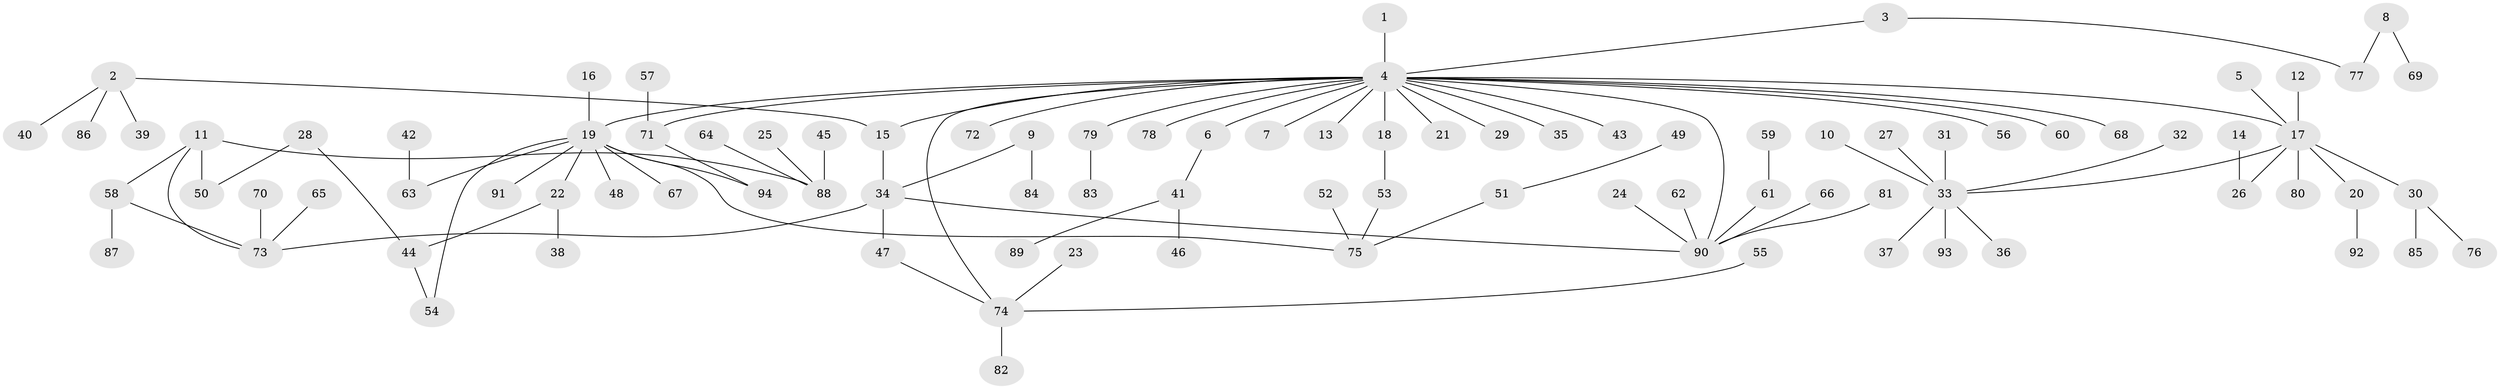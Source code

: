// original degree distribution, {8: 0.007462686567164179, 3: 0.09701492537313433, 23: 0.007462686567164179, 6: 0.022388059701492536, 4: 0.04477611940298507, 9: 0.014925373134328358, 2: 0.14925373134328357, 5: 0.022388059701492536, 11: 0.007462686567164179, 1: 0.6268656716417911}
// Generated by graph-tools (version 1.1) at 2025/36/03/04/25 23:36:43]
// undirected, 94 vertices, 100 edges
graph export_dot {
  node [color=gray90,style=filled];
  1;
  2;
  3;
  4;
  5;
  6;
  7;
  8;
  9;
  10;
  11;
  12;
  13;
  14;
  15;
  16;
  17;
  18;
  19;
  20;
  21;
  22;
  23;
  24;
  25;
  26;
  27;
  28;
  29;
  30;
  31;
  32;
  33;
  34;
  35;
  36;
  37;
  38;
  39;
  40;
  41;
  42;
  43;
  44;
  45;
  46;
  47;
  48;
  49;
  50;
  51;
  52;
  53;
  54;
  55;
  56;
  57;
  58;
  59;
  60;
  61;
  62;
  63;
  64;
  65;
  66;
  67;
  68;
  69;
  70;
  71;
  72;
  73;
  74;
  75;
  76;
  77;
  78;
  79;
  80;
  81;
  82;
  83;
  84;
  85;
  86;
  87;
  88;
  89;
  90;
  91;
  92;
  93;
  94;
  1 -- 4 [weight=1.0];
  2 -- 15 [weight=1.0];
  2 -- 39 [weight=1.0];
  2 -- 40 [weight=1.0];
  2 -- 86 [weight=1.0];
  3 -- 4 [weight=1.0];
  3 -- 77 [weight=1.0];
  4 -- 6 [weight=1.0];
  4 -- 7 [weight=1.0];
  4 -- 13 [weight=1.0];
  4 -- 15 [weight=1.0];
  4 -- 17 [weight=1.0];
  4 -- 18 [weight=1.0];
  4 -- 19 [weight=1.0];
  4 -- 21 [weight=1.0];
  4 -- 29 [weight=1.0];
  4 -- 35 [weight=1.0];
  4 -- 43 [weight=1.0];
  4 -- 56 [weight=1.0];
  4 -- 60 [weight=1.0];
  4 -- 68 [weight=1.0];
  4 -- 71 [weight=1.0];
  4 -- 72 [weight=1.0];
  4 -- 74 [weight=1.0];
  4 -- 78 [weight=1.0];
  4 -- 79 [weight=1.0];
  4 -- 90 [weight=1.0];
  5 -- 17 [weight=1.0];
  6 -- 41 [weight=1.0];
  8 -- 69 [weight=1.0];
  8 -- 77 [weight=1.0];
  9 -- 34 [weight=1.0];
  9 -- 84 [weight=1.0];
  10 -- 33 [weight=1.0];
  11 -- 50 [weight=1.0];
  11 -- 58 [weight=1.0];
  11 -- 73 [weight=1.0];
  11 -- 88 [weight=1.0];
  12 -- 17 [weight=1.0];
  14 -- 26 [weight=1.0];
  15 -- 34 [weight=1.0];
  16 -- 19 [weight=1.0];
  17 -- 20 [weight=1.0];
  17 -- 26 [weight=1.0];
  17 -- 30 [weight=1.0];
  17 -- 33 [weight=1.0];
  17 -- 80 [weight=1.0];
  18 -- 53 [weight=1.0];
  19 -- 22 [weight=1.0];
  19 -- 48 [weight=1.0];
  19 -- 54 [weight=1.0];
  19 -- 63 [weight=1.0];
  19 -- 67 [weight=1.0];
  19 -- 75 [weight=1.0];
  19 -- 91 [weight=1.0];
  19 -- 94 [weight=1.0];
  20 -- 92 [weight=1.0];
  22 -- 38 [weight=1.0];
  22 -- 44 [weight=1.0];
  23 -- 74 [weight=1.0];
  24 -- 90 [weight=1.0];
  25 -- 88 [weight=1.0];
  27 -- 33 [weight=1.0];
  28 -- 44 [weight=1.0];
  28 -- 50 [weight=1.0];
  30 -- 76 [weight=1.0];
  30 -- 85 [weight=1.0];
  31 -- 33 [weight=1.0];
  32 -- 33 [weight=1.0];
  33 -- 36 [weight=1.0];
  33 -- 37 [weight=1.0];
  33 -- 93 [weight=1.0];
  34 -- 47 [weight=1.0];
  34 -- 73 [weight=1.0];
  34 -- 90 [weight=1.0];
  41 -- 46 [weight=1.0];
  41 -- 89 [weight=1.0];
  42 -- 63 [weight=1.0];
  44 -- 54 [weight=1.0];
  45 -- 88 [weight=1.0];
  47 -- 74 [weight=1.0];
  49 -- 51 [weight=1.0];
  51 -- 75 [weight=1.0];
  52 -- 75 [weight=1.0];
  53 -- 75 [weight=1.0];
  55 -- 74 [weight=1.0];
  57 -- 71 [weight=1.0];
  58 -- 73 [weight=1.0];
  58 -- 87 [weight=1.0];
  59 -- 61 [weight=1.0];
  61 -- 90 [weight=1.0];
  62 -- 90 [weight=1.0];
  64 -- 88 [weight=1.0];
  65 -- 73 [weight=1.0];
  66 -- 90 [weight=1.0];
  70 -- 73 [weight=1.0];
  71 -- 94 [weight=1.0];
  74 -- 82 [weight=1.0];
  79 -- 83 [weight=1.0];
  81 -- 90 [weight=1.0];
}
